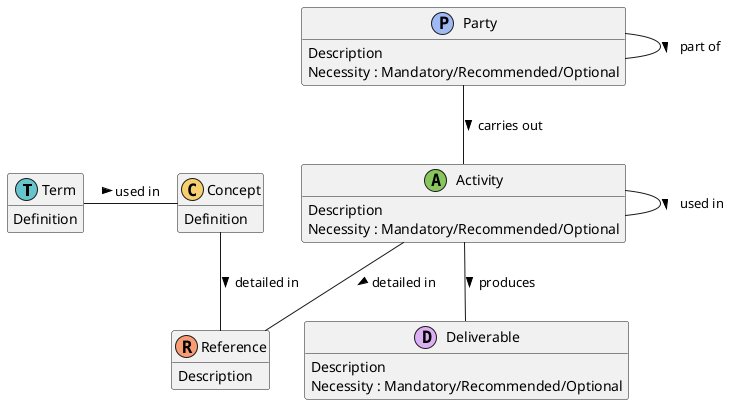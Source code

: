 @startuml
'title Standard modelling metamodel
!startsub style
'scale 1000 width
'skinparam packageStyle frame
'skinparam linetype polyline
'top to bottom direction
hide empty members
'hide circle
'hide stereotype 
!endsub

' spare colours from the palette... #FE88B1,#C9DB74,#8BE0A4,#B497E7,#D3B484,#B3B3B3

class term as "Term" << (T,#66C5CC) >> {
{field} Definition
}
class concept as "Concept"<< (C,#F6CF71) >> {
{field} Definition
}
class reference as "Reference" << (R,#F89C74) >> {
{field} Description
}
class deliverable as "Deliverable" << (D,#DCB0F2) >> {
{field} Description
Necessity : Mandatory/Recommended/Optional
}
class activity as "Activity" << (A,#87C55F) >> {
{field} Description
Necessity : Mandatory/Recommended/Optional
}
class party as "Party" << (P,#9EB9F3) >> {
{field} Description
Necessity : Mandatory/Recommended/Optional
}

term - concept : used in >
activity -- activity : used in >
party -- party : part of >
activity -- deliverable : produces >
party -- activity : carries out >
activity -- reference : detailed in >
concept -- reference : detailed in >
@enduml
